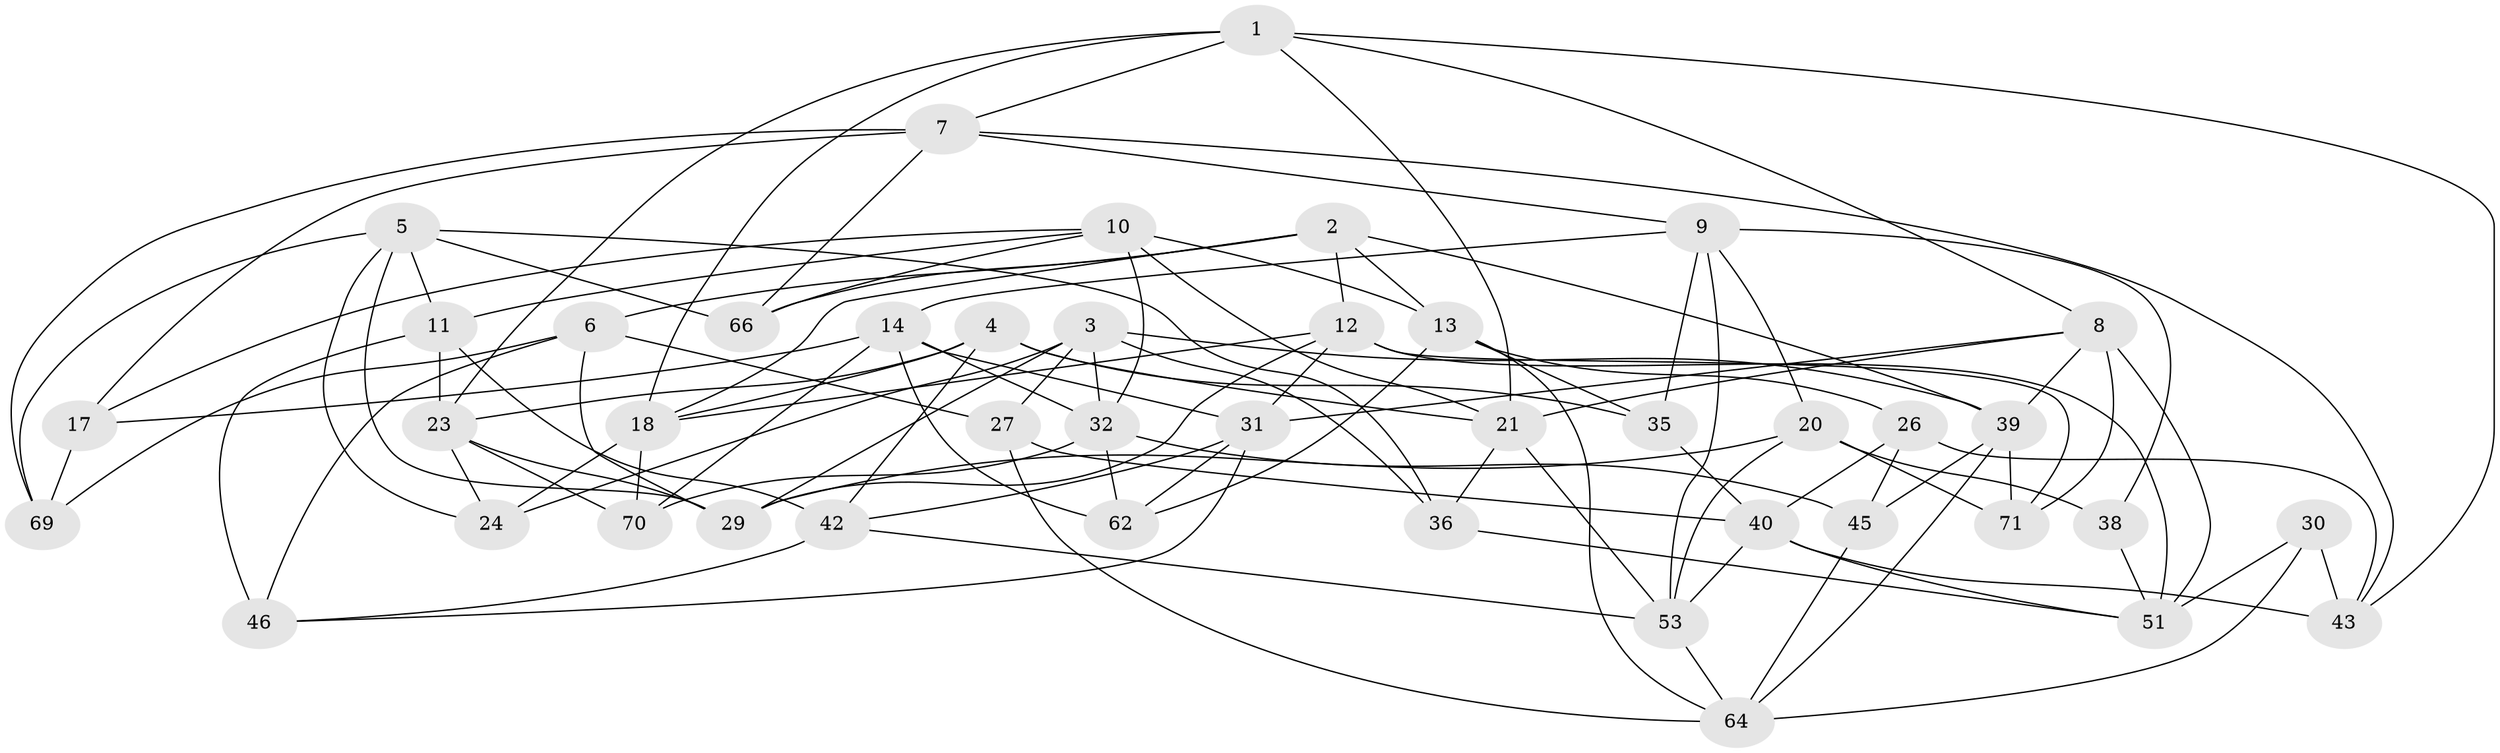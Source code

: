 // original degree distribution, {4: 1.0}
// Generated by graph-tools (version 1.1) at 2025/42/03/06/25 10:42:24]
// undirected, 43 vertices, 110 edges
graph export_dot {
graph [start="1"]
  node [color=gray90,style=filled];
  1 [super="+60"];
  2 [super="+15"];
  3 [super="+61"];
  4 [super="+16"];
  5 [super="+58"];
  6 [super="+37"];
  7 [super="+19"];
  8 [super="+34"];
  9 [super="+59"];
  10 [super="+22"];
  11 [super="+63"];
  12 [super="+55"];
  13 [super="+25"];
  14 [super="+49"];
  17;
  18 [super="+44"];
  20 [super="+50"];
  21 [super="+28"];
  23 [super="+48"];
  24;
  26;
  27;
  29 [super="+33"];
  30;
  31 [super="+41"];
  32 [super="+47"];
  35;
  36;
  38;
  39 [super="+68"];
  40 [super="+57"];
  42 [super="+67"];
  43 [super="+56"];
  45;
  46 [super="+65"];
  51 [super="+52"];
  53 [super="+54"];
  62;
  64 [super="+72"];
  66;
  69;
  70;
  71;
  1 -- 43;
  1 -- 23;
  1 -- 18;
  1 -- 21;
  1 -- 7;
  1 -- 8;
  2 -- 6;
  2 -- 66;
  2 -- 18;
  2 -- 13;
  2 -- 39;
  2 -- 12;
  3 -- 24;
  3 -- 36;
  3 -- 27;
  3 -- 32;
  3 -- 39;
  3 -- 29;
  4 -- 23;
  4 -- 35;
  4 -- 18;
  4 -- 42 [weight=2];
  4 -- 21;
  5 -- 36;
  5 -- 66;
  5 -- 24;
  5 -- 11;
  5 -- 69;
  5 -- 29;
  6 -- 69;
  6 -- 46 [weight=2];
  6 -- 27;
  6 -- 29;
  7 -- 66;
  7 -- 69;
  7 -- 43;
  7 -- 9;
  7 -- 17;
  8 -- 39;
  8 -- 21;
  8 -- 71;
  8 -- 51;
  8 -- 31;
  9 -- 35;
  9 -- 38;
  9 -- 20;
  9 -- 14;
  9 -- 53;
  10 -- 32;
  10 -- 11;
  10 -- 17;
  10 -- 66;
  10 -- 13;
  10 -- 21;
  11 -- 23;
  11 -- 42;
  11 -- 46 [weight=2];
  12 -- 18;
  12 -- 71;
  12 -- 29;
  12 -- 31;
  12 -- 51;
  13 -- 62;
  13 -- 64;
  13 -- 26;
  13 -- 35;
  14 -- 17;
  14 -- 62;
  14 -- 32;
  14 -- 70;
  14 -- 31;
  17 -- 69;
  18 -- 24;
  18 -- 70;
  20 -- 71;
  20 -- 38 [weight=2];
  20 -- 53;
  20 -- 29;
  21 -- 53;
  21 -- 36;
  23 -- 24;
  23 -- 70;
  23 -- 29;
  26 -- 43;
  26 -- 45;
  26 -- 40;
  27 -- 40;
  27 -- 64;
  30 -- 64;
  30 -- 43 [weight=2];
  30 -- 51;
  31 -- 62;
  31 -- 42;
  31 -- 46;
  32 -- 45;
  32 -- 70;
  32 -- 62;
  35 -- 40;
  36 -- 51;
  38 -- 51;
  39 -- 71;
  39 -- 64;
  39 -- 45;
  40 -- 53;
  40 -- 43;
  40 -- 51;
  42 -- 53;
  42 -- 46;
  45 -- 64;
  53 -- 64;
}
